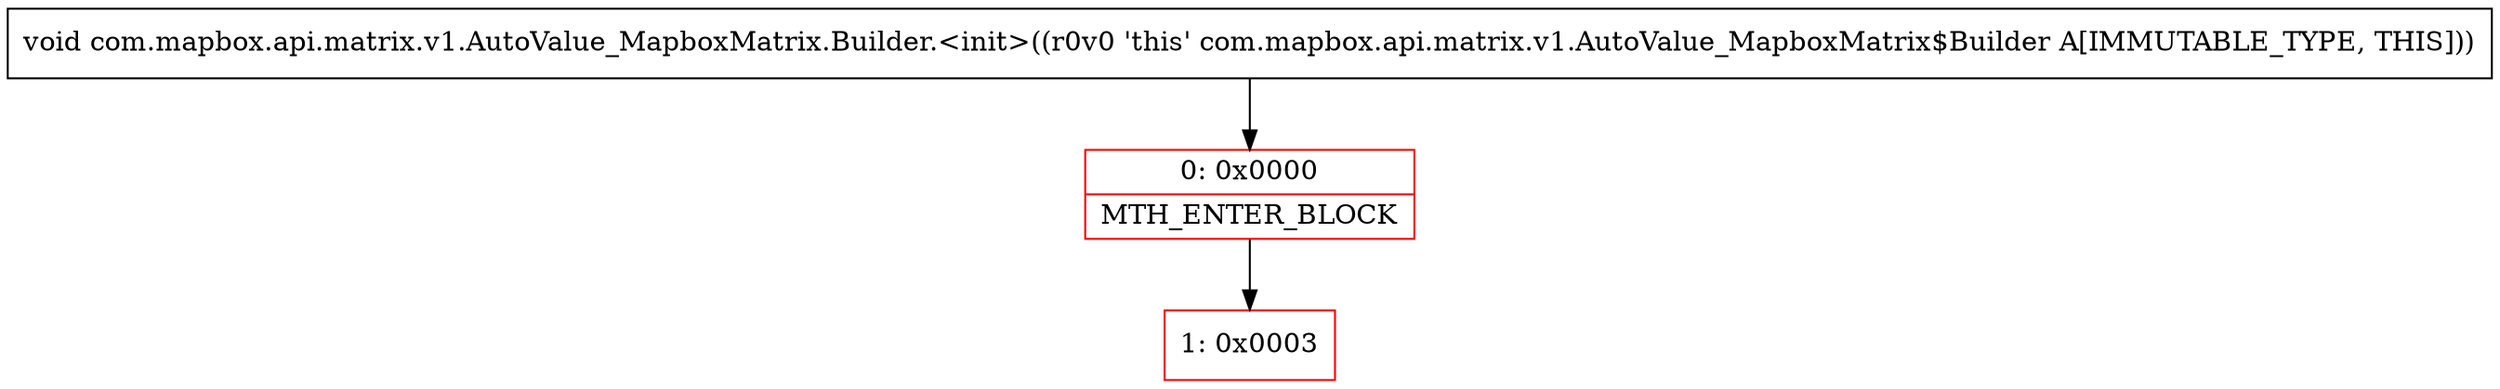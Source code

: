 digraph "CFG forcom.mapbox.api.matrix.v1.AutoValue_MapboxMatrix.Builder.\<init\>()V" {
subgraph cluster_Region_1730640117 {
label = "R(0)";
node [shape=record,color=blue];
}
Node_0 [shape=record,color=red,label="{0\:\ 0x0000|MTH_ENTER_BLOCK\l}"];
Node_1 [shape=record,color=red,label="{1\:\ 0x0003}"];
MethodNode[shape=record,label="{void com.mapbox.api.matrix.v1.AutoValue_MapboxMatrix.Builder.\<init\>((r0v0 'this' com.mapbox.api.matrix.v1.AutoValue_MapboxMatrix$Builder A[IMMUTABLE_TYPE, THIS])) }"];
MethodNode -> Node_0;
Node_0 -> Node_1;
}

